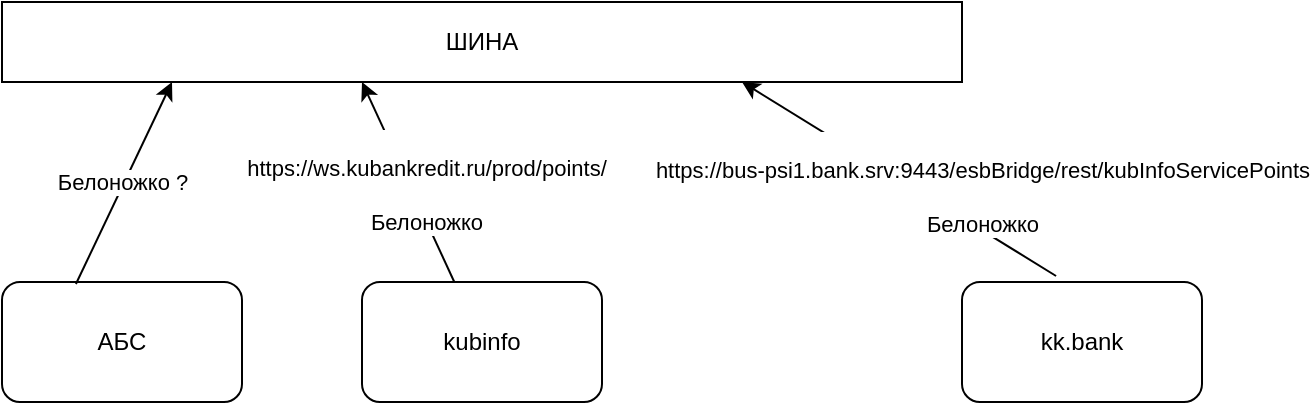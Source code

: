 <mxfile version="15.8.8" type="github"><diagram id="l5IyrBR_JkHazhNPAlK3" name="Page-1"><mxGraphModel dx="934" dy="591" grid="1" gridSize="10" guides="1" tooltips="1" connect="1" arrows="1" fold="1" page="1" pageScale="1" pageWidth="827" pageHeight="1169" math="0" shadow="0"><root><mxCell id="0"/><mxCell id="1" parent="0"/><mxCell id="FE9vlaYXwQyKEmdg9WKN-1" value="АБС" style="rounded=1;whiteSpace=wrap;html=1;" parent="1" vertex="1"><mxGeometry x="120" y="260" width="120" height="60" as="geometry"/></mxCell><mxCell id="FE9vlaYXwQyKEmdg9WKN-2" value="kubinfo" style="rounded=1;whiteSpace=wrap;html=1;" parent="1" vertex="1"><mxGeometry x="300" y="260" width="120" height="60" as="geometry"/></mxCell><mxCell id="FE9vlaYXwQyKEmdg9WKN-3" value="kk.bank" style="rounded=1;whiteSpace=wrap;html=1;" parent="1" vertex="1"><mxGeometry x="600" y="260" width="120" height="60" as="geometry"/></mxCell><mxCell id="FE9vlaYXwQyKEmdg9WKN-4" value="ШИНА" style="rounded=0;whiteSpace=wrap;html=1;" parent="1" vertex="1"><mxGeometry x="120" y="120" width="480" height="40" as="geometry"/></mxCell><mxCell id="FE9vlaYXwQyKEmdg9WKN-5" value="" style="endArrow=classic;html=1;rounded=0;" parent="1" source="FE9vlaYXwQyKEmdg9WKN-2" edge="1"><mxGeometry width="50" height="50" relative="1" as="geometry"><mxPoint x="320" y="250" as="sourcePoint"/><mxPoint x="300" y="160" as="targetPoint"/></mxGeometry></mxCell><mxCell id="FE9vlaYXwQyKEmdg9WKN-6" value="&lt;br&gt;https://ws.kubankredit.ru/prod/points/&lt;br&gt;&lt;br&gt;Белоножко&lt;br&gt;" style="edgeLabel;html=1;align=center;verticalAlign=middle;resizable=0;points=[];" parent="FE9vlaYXwQyKEmdg9WKN-5" vertex="1" connectable="0"><mxGeometry x="-0.414" y="1" relative="1" as="geometry"><mxPoint y="-21" as="offset"/></mxGeometry></mxCell><mxCell id="FE9vlaYXwQyKEmdg9WKN-7" value="" style="endArrow=classic;html=1;rounded=0;exitX=0.392;exitY=-0.05;exitDx=0;exitDy=0;exitPerimeter=0;" parent="1" source="FE9vlaYXwQyKEmdg9WKN-3" edge="1"><mxGeometry width="50" height="50" relative="1" as="geometry"><mxPoint x="440" y="210" as="sourcePoint"/><mxPoint x="490" y="160" as="targetPoint"/></mxGeometry></mxCell><mxCell id="FE9vlaYXwQyKEmdg9WKN-8" value="&lt;br&gt;https://bus-psi1.bank.srv:9443/esbBridge/rest/kubInfoServicePoints&lt;br&gt;&lt;br&gt;Белоножко&lt;br&gt;" style="edgeLabel;html=1;align=center;verticalAlign=middle;resizable=0;points=[];" parent="FE9vlaYXwQyKEmdg9WKN-7" vertex="1" connectable="0"><mxGeometry x="-0.47" y="-1" relative="1" as="geometry"><mxPoint x="4" y="-20" as="offset"/></mxGeometry></mxCell><mxCell id="FE9vlaYXwQyKEmdg9WKN-10" value="" style="endArrow=classic;html=1;rounded=0;exitX=0.308;exitY=0.017;exitDx=0;exitDy=0;exitPerimeter=0;" parent="1" source="FE9vlaYXwQyKEmdg9WKN-1" edge="1"><mxGeometry width="50" height="50" relative="1" as="geometry"><mxPoint x="155" y="210" as="sourcePoint"/><mxPoint x="205" y="160" as="targetPoint"/></mxGeometry></mxCell><mxCell id="FE9vlaYXwQyKEmdg9WKN-11" value="Белоножко ?" style="edgeLabel;html=1;align=center;verticalAlign=middle;resizable=0;points=[];" parent="FE9vlaYXwQyKEmdg9WKN-10" vertex="1" connectable="0"><mxGeometry x="-0.457" y="-3" relative="1" as="geometry"><mxPoint x="7" y="-25" as="offset"/></mxGeometry></mxCell></root></mxGraphModel></diagram></mxfile>